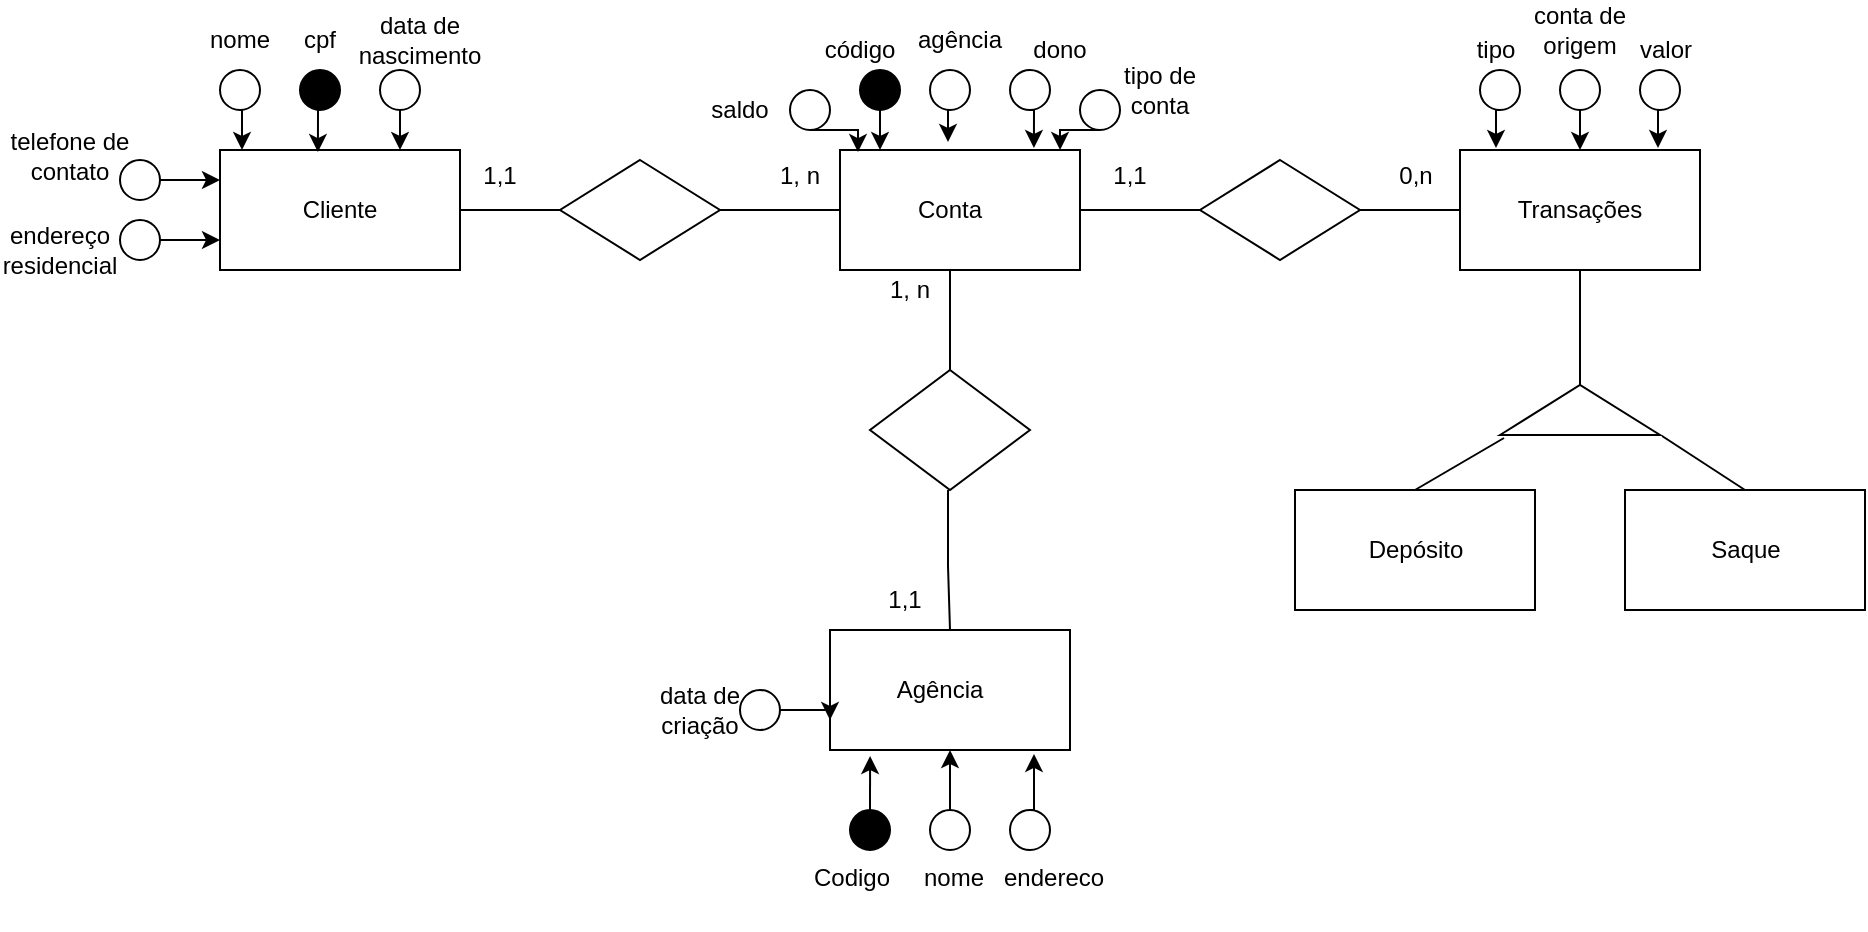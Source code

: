 <mxfile version="21.6.8" type="github">
  <diagram id="R2lEEEUBdFMjLlhIrx00" name="Page-1">
    <mxGraphModel dx="1374" dy="807" grid="1" gridSize="10" guides="1" tooltips="1" connect="1" arrows="1" fold="1" page="1" pageScale="1" pageWidth="850" pageHeight="1100" math="0" shadow="0" extFonts="Permanent Marker^https://fonts.googleapis.com/css?family=Permanent+Marker">
      <root>
        <mxCell id="0" />
        <mxCell id="1" parent="0" />
        <mxCell id="6z5IoTQNdgrAxRmlZ5fX-1" value="" style="rounded=0;whiteSpace=wrap;html=1;" vertex="1" parent="1">
          <mxGeometry x="120" y="250" width="120" height="60" as="geometry" />
        </mxCell>
        <mxCell id="6z5IoTQNdgrAxRmlZ5fX-2" value="Cliente" style="text;strokeColor=none;align=center;fillColor=none;html=1;verticalAlign=middle;whiteSpace=wrap;rounded=0;" vertex="1" parent="1">
          <mxGeometry x="150" y="265" width="60" height="30" as="geometry" />
        </mxCell>
        <mxCell id="6z5IoTQNdgrAxRmlZ5fX-3" value="" style="rounded=0;whiteSpace=wrap;html=1;" vertex="1" parent="1">
          <mxGeometry x="430" y="250" width="120" height="60" as="geometry" />
        </mxCell>
        <mxCell id="6z5IoTQNdgrAxRmlZ5fX-4" value="Conta" style="text;strokeColor=none;align=center;fillColor=none;html=1;verticalAlign=middle;whiteSpace=wrap;rounded=0;" vertex="1" parent="1">
          <mxGeometry x="455" y="265" width="60" height="30" as="geometry" />
        </mxCell>
        <mxCell id="6z5IoTQNdgrAxRmlZ5fX-5" value="" style="rhombus;whiteSpace=wrap;html=1;" vertex="1" parent="1">
          <mxGeometry x="290" y="255" width="80" height="50" as="geometry" />
        </mxCell>
        <mxCell id="6z5IoTQNdgrAxRmlZ5fX-14" value="1, n" style="text;strokeColor=none;align=center;fillColor=none;html=1;verticalAlign=middle;whiteSpace=wrap;rounded=0;" vertex="1" parent="1">
          <mxGeometry x="380" y="255" width="60" height="15" as="geometry" />
        </mxCell>
        <mxCell id="6z5IoTQNdgrAxRmlZ5fX-15" value="1,1" style="text;strokeColor=none;align=center;fillColor=none;html=1;verticalAlign=middle;whiteSpace=wrap;rounded=0;" vertex="1" parent="1">
          <mxGeometry x="230" y="255" width="60" height="15" as="geometry" />
        </mxCell>
        <mxCell id="6z5IoTQNdgrAxRmlZ5fX-16" value="" style="rounded=0;whiteSpace=wrap;html=1;" vertex="1" parent="1">
          <mxGeometry x="425" y="490" width="120" height="60" as="geometry" />
        </mxCell>
        <mxCell id="6z5IoTQNdgrAxRmlZ5fX-17" value="" style="rhombus;whiteSpace=wrap;html=1;" vertex="1" parent="1">
          <mxGeometry x="445" y="360" width="80" height="60" as="geometry" />
        </mxCell>
        <mxCell id="6z5IoTQNdgrAxRmlZ5fX-20" value="1,1" style="text;strokeColor=none;align=center;fillColor=none;html=1;verticalAlign=middle;whiteSpace=wrap;rounded=0;" vertex="1" parent="1">
          <mxGeometry x="440" y="460" width="45" height="30" as="geometry" />
        </mxCell>
        <mxCell id="6z5IoTQNdgrAxRmlZ5fX-21" value="1, n" style="text;strokeColor=none;align=center;fillColor=none;html=1;verticalAlign=middle;whiteSpace=wrap;rounded=0;" vertex="1" parent="1">
          <mxGeometry x="440" y="305" width="50" height="30" as="geometry" />
        </mxCell>
        <mxCell id="6z5IoTQNdgrAxRmlZ5fX-22" value="Agência" style="text;strokeColor=none;align=center;fillColor=none;html=1;verticalAlign=middle;whiteSpace=wrap;rounded=0;" vertex="1" parent="1">
          <mxGeometry x="450" y="505" width="60" height="30" as="geometry" />
        </mxCell>
        <mxCell id="6z5IoTQNdgrAxRmlZ5fX-23" value="" style="rhombus;whiteSpace=wrap;html=1;" vertex="1" parent="1">
          <mxGeometry x="610" y="255" width="80" height="50" as="geometry" />
        </mxCell>
        <mxCell id="6z5IoTQNdgrAxRmlZ5fX-24" value="" style="rounded=0;whiteSpace=wrap;html=1;" vertex="1" parent="1">
          <mxGeometry x="740" y="250" width="120" height="60" as="geometry" />
        </mxCell>
        <mxCell id="6z5IoTQNdgrAxRmlZ5fX-27" value="Transações" style="text;strokeColor=none;align=center;fillColor=none;html=1;verticalAlign=middle;whiteSpace=wrap;rounded=0;" vertex="1" parent="1">
          <mxGeometry x="770" y="265" width="60" height="30" as="geometry" />
        </mxCell>
        <mxCell id="6z5IoTQNdgrAxRmlZ5fX-28" value="" style="triangle;whiteSpace=wrap;html=1;rotation=-90;" vertex="1" parent="1">
          <mxGeometry x="787.5" y="340" width="25" height="80" as="geometry" />
        </mxCell>
        <mxCell id="6z5IoTQNdgrAxRmlZ5fX-30" value="" style="rounded=0;whiteSpace=wrap;html=1;" vertex="1" parent="1">
          <mxGeometry x="657.5" y="420" width="120" height="60" as="geometry" />
        </mxCell>
        <mxCell id="6z5IoTQNdgrAxRmlZ5fX-31" value="" style="rounded=0;whiteSpace=wrap;html=1;" vertex="1" parent="1">
          <mxGeometry x="822.5" y="420" width="120" height="60" as="geometry" />
        </mxCell>
        <mxCell id="6z5IoTQNdgrAxRmlZ5fX-41" style="edgeStyle=orthogonalEdgeStyle;rounded=0;orthogonalLoop=1;jettySize=auto;html=1;exitX=0.5;exitY=1;exitDx=0;exitDy=0;" edge="1" parent="1" source="6z5IoTQNdgrAxRmlZ5fX-34">
          <mxGeometry relative="1" as="geometry">
            <mxPoint x="131" y="250" as="targetPoint" />
          </mxGeometry>
        </mxCell>
        <mxCell id="6z5IoTQNdgrAxRmlZ5fX-34" value="" style="ellipse;whiteSpace=wrap;html=1;aspect=fixed;" vertex="1" parent="1">
          <mxGeometry x="120" y="210" width="20" height="20" as="geometry" />
        </mxCell>
        <mxCell id="6z5IoTQNdgrAxRmlZ5fX-42" style="edgeStyle=orthogonalEdgeStyle;rounded=0;orthogonalLoop=1;jettySize=auto;html=1;exitX=0.5;exitY=1;exitDx=0;exitDy=0;entryX=0.408;entryY=0.017;entryDx=0;entryDy=0;entryPerimeter=0;" edge="1" parent="1" source="6z5IoTQNdgrAxRmlZ5fX-35" target="6z5IoTQNdgrAxRmlZ5fX-1">
          <mxGeometry relative="1" as="geometry" />
        </mxCell>
        <mxCell id="6z5IoTQNdgrAxRmlZ5fX-35" value="" style="ellipse;whiteSpace=wrap;html=1;aspect=fixed;fillColor=#000000;" vertex="1" parent="1">
          <mxGeometry x="160" y="210" width="20" height="20" as="geometry" />
        </mxCell>
        <mxCell id="6z5IoTQNdgrAxRmlZ5fX-43" style="edgeStyle=orthogonalEdgeStyle;rounded=0;orthogonalLoop=1;jettySize=auto;html=1;exitX=0.5;exitY=1;exitDx=0;exitDy=0;entryX=0.75;entryY=0;entryDx=0;entryDy=0;" edge="1" parent="1" source="6z5IoTQNdgrAxRmlZ5fX-36" target="6z5IoTQNdgrAxRmlZ5fX-1">
          <mxGeometry relative="1" as="geometry" />
        </mxCell>
        <mxCell id="6z5IoTQNdgrAxRmlZ5fX-36" value="" style="ellipse;whiteSpace=wrap;html=1;aspect=fixed;" vertex="1" parent="1">
          <mxGeometry x="200" y="210" width="20" height="20" as="geometry" />
        </mxCell>
        <mxCell id="6z5IoTQNdgrAxRmlZ5fX-38" value="0,n" style="text;strokeColor=none;align=center;fillColor=none;html=1;verticalAlign=middle;whiteSpace=wrap;rounded=0;" vertex="1" parent="1">
          <mxGeometry x="687.5" y="255" width="60" height="15" as="geometry" />
        </mxCell>
        <mxCell id="6z5IoTQNdgrAxRmlZ5fX-39" value="1,1" style="text;strokeColor=none;align=center;fillColor=none;html=1;verticalAlign=middle;whiteSpace=wrap;rounded=0;" vertex="1" parent="1">
          <mxGeometry x="545" y="255" width="60" height="15" as="geometry" />
        </mxCell>
        <mxCell id="6z5IoTQNdgrAxRmlZ5fX-44" value="nome" style="text;strokeColor=none;align=center;fillColor=none;html=1;verticalAlign=middle;whiteSpace=wrap;rounded=0;" vertex="1" parent="1">
          <mxGeometry x="100" y="180" width="60" height="30" as="geometry" />
        </mxCell>
        <mxCell id="6z5IoTQNdgrAxRmlZ5fX-45" value="cpf" style="text;strokeColor=none;align=center;fillColor=none;html=1;verticalAlign=middle;whiteSpace=wrap;rounded=0;" vertex="1" parent="1">
          <mxGeometry x="140" y="180" width="60" height="30" as="geometry" />
        </mxCell>
        <mxCell id="6z5IoTQNdgrAxRmlZ5fX-46" value="data de&lt;br&gt;nascimento" style="text;strokeColor=none;align=center;fillColor=none;html=1;verticalAlign=middle;whiteSpace=wrap;rounded=0;" vertex="1" parent="1">
          <mxGeometry x="190" y="180" width="60" height="30" as="geometry" />
        </mxCell>
        <mxCell id="6z5IoTQNdgrAxRmlZ5fX-56" style="edgeStyle=orthogonalEdgeStyle;rounded=0;orthogonalLoop=1;jettySize=auto;html=1;exitX=0.5;exitY=1;exitDx=0;exitDy=0;" edge="1" parent="1" source="6z5IoTQNdgrAxRmlZ5fX-47">
          <mxGeometry relative="1" as="geometry">
            <mxPoint x="450" y="250" as="targetPoint" />
            <Array as="points">
              <mxPoint x="450" y="247" />
            </Array>
          </mxGeometry>
        </mxCell>
        <mxCell id="6z5IoTQNdgrAxRmlZ5fX-47" value="" style="ellipse;whiteSpace=wrap;html=1;aspect=fixed;fillColor=#000000;" vertex="1" parent="1">
          <mxGeometry x="440" y="210" width="20" height="20" as="geometry" />
        </mxCell>
        <mxCell id="6z5IoTQNdgrAxRmlZ5fX-50" style="edgeStyle=orthogonalEdgeStyle;rounded=0;orthogonalLoop=1;jettySize=auto;html=1;exitX=1;exitY=0.5;exitDx=0;exitDy=0;entryX=0;entryY=0.25;entryDx=0;entryDy=0;" edge="1" parent="1" source="6z5IoTQNdgrAxRmlZ5fX-48" target="6z5IoTQNdgrAxRmlZ5fX-1">
          <mxGeometry relative="1" as="geometry" />
        </mxCell>
        <mxCell id="6z5IoTQNdgrAxRmlZ5fX-48" value="" style="ellipse;whiteSpace=wrap;html=1;aspect=fixed;" vertex="1" parent="1">
          <mxGeometry x="70" y="255" width="20" height="20" as="geometry" />
        </mxCell>
        <mxCell id="6z5IoTQNdgrAxRmlZ5fX-51" style="edgeStyle=orthogonalEdgeStyle;rounded=0;orthogonalLoop=1;jettySize=auto;html=1;exitX=1;exitY=0.5;exitDx=0;exitDy=0;entryX=0;entryY=0.75;entryDx=0;entryDy=0;" edge="1" parent="1" source="6z5IoTQNdgrAxRmlZ5fX-49" target="6z5IoTQNdgrAxRmlZ5fX-1">
          <mxGeometry relative="1" as="geometry" />
        </mxCell>
        <mxCell id="6z5IoTQNdgrAxRmlZ5fX-49" value="" style="ellipse;whiteSpace=wrap;html=1;aspect=fixed;" vertex="1" parent="1">
          <mxGeometry x="70" y="285" width="20" height="20" as="geometry" />
        </mxCell>
        <mxCell id="6z5IoTQNdgrAxRmlZ5fX-52" value="telefone de contato" style="text;strokeColor=none;align=center;fillColor=none;html=1;verticalAlign=middle;whiteSpace=wrap;rounded=0;" vertex="1" parent="1">
          <mxGeometry x="10" y="240" width="70" height="25" as="geometry" />
        </mxCell>
        <mxCell id="6z5IoTQNdgrAxRmlZ5fX-53" value="endereço residencial" style="text;strokeColor=none;align=center;fillColor=none;html=1;verticalAlign=middle;whiteSpace=wrap;rounded=0;" vertex="1" parent="1">
          <mxGeometry x="10" y="285" width="60" height="30" as="geometry" />
        </mxCell>
        <mxCell id="6z5IoTQNdgrAxRmlZ5fX-57" style="edgeStyle=orthogonalEdgeStyle;rounded=0;orthogonalLoop=1;jettySize=auto;html=1;exitX=0.5;exitY=1;exitDx=0;exitDy=0;entryX=0.45;entryY=-0.067;entryDx=0;entryDy=0;entryPerimeter=0;" edge="1" parent="1" source="6z5IoTQNdgrAxRmlZ5fX-54" target="6z5IoTQNdgrAxRmlZ5fX-3">
          <mxGeometry relative="1" as="geometry" />
        </mxCell>
        <mxCell id="6z5IoTQNdgrAxRmlZ5fX-54" value="" style="ellipse;whiteSpace=wrap;html=1;aspect=fixed;" vertex="1" parent="1">
          <mxGeometry x="475" y="210" width="20" height="20" as="geometry" />
        </mxCell>
        <mxCell id="6z5IoTQNdgrAxRmlZ5fX-58" style="edgeStyle=orthogonalEdgeStyle;rounded=0;orthogonalLoop=1;jettySize=auto;html=1;exitX=0.5;exitY=1;exitDx=0;exitDy=0;entryX=0.808;entryY=-0.017;entryDx=0;entryDy=0;entryPerimeter=0;" edge="1" parent="1" source="6z5IoTQNdgrAxRmlZ5fX-55" target="6z5IoTQNdgrAxRmlZ5fX-3">
          <mxGeometry relative="1" as="geometry" />
        </mxCell>
        <mxCell id="6z5IoTQNdgrAxRmlZ5fX-55" value="" style="ellipse;whiteSpace=wrap;html=1;aspect=fixed;" vertex="1" parent="1">
          <mxGeometry x="515" y="210" width="20" height="20" as="geometry" />
        </mxCell>
        <mxCell id="6z5IoTQNdgrAxRmlZ5fX-59" value="código" style="text;strokeColor=none;align=center;fillColor=none;html=1;verticalAlign=middle;whiteSpace=wrap;rounded=0;" vertex="1" parent="1">
          <mxGeometry x="410" y="185" width="60" height="30" as="geometry" />
        </mxCell>
        <mxCell id="6z5IoTQNdgrAxRmlZ5fX-60" value="dono" style="text;strokeColor=none;align=center;fillColor=none;html=1;verticalAlign=middle;whiteSpace=wrap;rounded=0;" vertex="1" parent="1">
          <mxGeometry x="510" y="185" width="60" height="30" as="geometry" />
        </mxCell>
        <mxCell id="6z5IoTQNdgrAxRmlZ5fX-61" value="agência" style="text;strokeColor=none;align=center;fillColor=none;html=1;verticalAlign=middle;whiteSpace=wrap;rounded=0;" vertex="1" parent="1">
          <mxGeometry x="460" y="180" width="60" height="30" as="geometry" />
        </mxCell>
        <mxCell id="6z5IoTQNdgrAxRmlZ5fX-64" style="edgeStyle=orthogonalEdgeStyle;rounded=0;orthogonalLoop=1;jettySize=auto;html=1;exitX=0.5;exitY=1;exitDx=0;exitDy=0;" edge="1" parent="1" source="6z5IoTQNdgrAxRmlZ5fX-62">
          <mxGeometry relative="1" as="geometry">
            <mxPoint x="560" y="240" as="targetPoint" />
          </mxGeometry>
        </mxCell>
        <mxCell id="6z5IoTQNdgrAxRmlZ5fX-65" style="edgeStyle=orthogonalEdgeStyle;rounded=0;orthogonalLoop=1;jettySize=auto;html=1;exitX=0.5;exitY=1;exitDx=0;exitDy=0;entryX=0.917;entryY=0;entryDx=0;entryDy=0;entryPerimeter=0;" edge="1" parent="1" source="6z5IoTQNdgrAxRmlZ5fX-62" target="6z5IoTQNdgrAxRmlZ5fX-3">
          <mxGeometry relative="1" as="geometry" />
        </mxCell>
        <mxCell id="6z5IoTQNdgrAxRmlZ5fX-62" value="" style="ellipse;whiteSpace=wrap;html=1;aspect=fixed;" vertex="1" parent="1">
          <mxGeometry x="550" y="220" width="20" height="20" as="geometry" />
        </mxCell>
        <mxCell id="6z5IoTQNdgrAxRmlZ5fX-66" style="edgeStyle=orthogonalEdgeStyle;rounded=0;orthogonalLoop=1;jettySize=auto;html=1;exitX=0.5;exitY=1;exitDx=0;exitDy=0;entryX=0.075;entryY=0.017;entryDx=0;entryDy=0;entryPerimeter=0;" edge="1" parent="1" source="6z5IoTQNdgrAxRmlZ5fX-63" target="6z5IoTQNdgrAxRmlZ5fX-3">
          <mxGeometry relative="1" as="geometry" />
        </mxCell>
        <mxCell id="6z5IoTQNdgrAxRmlZ5fX-63" value="" style="ellipse;whiteSpace=wrap;html=1;aspect=fixed;" vertex="1" parent="1">
          <mxGeometry x="405" y="220" width="20" height="20" as="geometry" />
        </mxCell>
        <mxCell id="6z5IoTQNdgrAxRmlZ5fX-68" value="saldo" style="text;strokeColor=none;align=center;fillColor=none;html=1;verticalAlign=middle;whiteSpace=wrap;rounded=0;" vertex="1" parent="1">
          <mxGeometry x="350" y="215" width="60" height="30" as="geometry" />
        </mxCell>
        <mxCell id="6z5IoTQNdgrAxRmlZ5fX-69" value="tipo de conta" style="text;strokeColor=none;align=center;fillColor=none;html=1;verticalAlign=middle;whiteSpace=wrap;rounded=0;" vertex="1" parent="1">
          <mxGeometry x="560" y="205" width="60" height="30" as="geometry" />
        </mxCell>
        <mxCell id="6z5IoTQNdgrAxRmlZ5fX-77" style="edgeStyle=orthogonalEdgeStyle;rounded=0;orthogonalLoop=1;jettySize=auto;html=1;exitX=0.5;exitY=0;exitDx=0;exitDy=0;entryX=0.167;entryY=1.05;entryDx=0;entryDy=0;entryPerimeter=0;" edge="1" parent="1" source="6z5IoTQNdgrAxRmlZ5fX-70" target="6z5IoTQNdgrAxRmlZ5fX-16">
          <mxGeometry relative="1" as="geometry" />
        </mxCell>
        <mxCell id="6z5IoTQNdgrAxRmlZ5fX-70" value="" style="ellipse;whiteSpace=wrap;html=1;aspect=fixed;fillColor=#000000;" vertex="1" parent="1">
          <mxGeometry x="435" y="580" width="20" height="20" as="geometry" />
        </mxCell>
        <mxCell id="6z5IoTQNdgrAxRmlZ5fX-75" style="edgeStyle=orthogonalEdgeStyle;rounded=0;orthogonalLoop=1;jettySize=auto;html=1;exitX=0.5;exitY=0;exitDx=0;exitDy=0;entryX=0.5;entryY=1;entryDx=0;entryDy=0;" edge="1" parent="1" source="6z5IoTQNdgrAxRmlZ5fX-71" target="6z5IoTQNdgrAxRmlZ5fX-16">
          <mxGeometry relative="1" as="geometry" />
        </mxCell>
        <mxCell id="6z5IoTQNdgrAxRmlZ5fX-71" value="" style="ellipse;whiteSpace=wrap;html=1;aspect=fixed;" vertex="1" parent="1">
          <mxGeometry x="475" y="580" width="20" height="20" as="geometry" />
        </mxCell>
        <mxCell id="6z5IoTQNdgrAxRmlZ5fX-76" style="edgeStyle=orthogonalEdgeStyle;rounded=0;orthogonalLoop=1;jettySize=auto;html=1;exitX=0.5;exitY=0;exitDx=0;exitDy=0;entryX=0.85;entryY=1.033;entryDx=0;entryDy=0;entryPerimeter=0;" edge="1" parent="1" source="6z5IoTQNdgrAxRmlZ5fX-72" target="6z5IoTQNdgrAxRmlZ5fX-16">
          <mxGeometry relative="1" as="geometry" />
        </mxCell>
        <mxCell id="6z5IoTQNdgrAxRmlZ5fX-72" value="" style="ellipse;whiteSpace=wrap;html=1;aspect=fixed;" vertex="1" parent="1">
          <mxGeometry x="515" y="580" width="20" height="20" as="geometry" />
        </mxCell>
        <mxCell id="6z5IoTQNdgrAxRmlZ5fX-79" value="data de criação" style="text;strokeColor=none;align=center;fillColor=none;html=1;verticalAlign=middle;whiteSpace=wrap;rounded=0;" vertex="1" parent="1">
          <mxGeometry x="330" y="515" width="60" height="30" as="geometry" />
        </mxCell>
        <mxCell id="6z5IoTQNdgrAxRmlZ5fX-80" value="Codigo" style="text;whiteSpace=wrap;html=1;" vertex="1" parent="1">
          <mxGeometry x="415" y="600" width="50" height="40" as="geometry" />
        </mxCell>
        <mxCell id="6z5IoTQNdgrAxRmlZ5fX-81" value="endereco" style="text;whiteSpace=wrap;html=1;" vertex="1" parent="1">
          <mxGeometry x="510" y="600" width="60" height="40" as="geometry" />
        </mxCell>
        <mxCell id="6z5IoTQNdgrAxRmlZ5fX-82" value="nome" style="text;whiteSpace=wrap;html=1;" vertex="1" parent="1">
          <mxGeometry x="470" y="600" width="40" height="40" as="geometry" />
        </mxCell>
        <mxCell id="6z5IoTQNdgrAxRmlZ5fX-86" style="edgeStyle=orthogonalEdgeStyle;rounded=0;orthogonalLoop=1;jettySize=auto;html=1;exitX=1;exitY=0.5;exitDx=0;exitDy=0;entryX=0;entryY=0.75;entryDx=0;entryDy=0;" edge="1" parent="1" source="6z5IoTQNdgrAxRmlZ5fX-84" target="6z5IoTQNdgrAxRmlZ5fX-16">
          <mxGeometry relative="1" as="geometry" />
        </mxCell>
        <mxCell id="6z5IoTQNdgrAxRmlZ5fX-84" value="" style="ellipse;whiteSpace=wrap;html=1;aspect=fixed;" vertex="1" parent="1">
          <mxGeometry x="380" y="520" width="20" height="20" as="geometry" />
        </mxCell>
        <mxCell id="6z5IoTQNdgrAxRmlZ5fX-87" value="Depósito" style="text;strokeColor=none;align=center;fillColor=none;html=1;verticalAlign=middle;whiteSpace=wrap;rounded=0;" vertex="1" parent="1">
          <mxGeometry x="687.5" y="435" width="60" height="30" as="geometry" />
        </mxCell>
        <mxCell id="6z5IoTQNdgrAxRmlZ5fX-88" value="Saque" style="text;strokeColor=none;align=center;fillColor=none;html=1;verticalAlign=middle;whiteSpace=wrap;rounded=0;" vertex="1" parent="1">
          <mxGeometry x="852.5" y="435" width="60" height="30" as="geometry" />
        </mxCell>
        <mxCell id="6z5IoTQNdgrAxRmlZ5fX-92" style="edgeStyle=orthogonalEdgeStyle;rounded=0;orthogonalLoop=1;jettySize=auto;html=1;exitX=0.5;exitY=1;exitDx=0;exitDy=0;entryX=0.15;entryY=-0.017;entryDx=0;entryDy=0;entryPerimeter=0;" edge="1" parent="1" source="6z5IoTQNdgrAxRmlZ5fX-89" target="6z5IoTQNdgrAxRmlZ5fX-24">
          <mxGeometry relative="1" as="geometry" />
        </mxCell>
        <mxCell id="6z5IoTQNdgrAxRmlZ5fX-89" value="" style="ellipse;whiteSpace=wrap;html=1;aspect=fixed;" vertex="1" parent="1">
          <mxGeometry x="750" y="210" width="20" height="20" as="geometry" />
        </mxCell>
        <mxCell id="6z5IoTQNdgrAxRmlZ5fX-93" style="edgeStyle=orthogonalEdgeStyle;rounded=0;orthogonalLoop=1;jettySize=auto;html=1;exitX=0.5;exitY=1;exitDx=0;exitDy=0;entryX=0.5;entryY=0;entryDx=0;entryDy=0;" edge="1" parent="1" source="6z5IoTQNdgrAxRmlZ5fX-90" target="6z5IoTQNdgrAxRmlZ5fX-24">
          <mxGeometry relative="1" as="geometry" />
        </mxCell>
        <mxCell id="6z5IoTQNdgrAxRmlZ5fX-90" value="" style="ellipse;whiteSpace=wrap;html=1;aspect=fixed;" vertex="1" parent="1">
          <mxGeometry x="790" y="210" width="20" height="20" as="geometry" />
        </mxCell>
        <mxCell id="6z5IoTQNdgrAxRmlZ5fX-94" style="edgeStyle=orthogonalEdgeStyle;rounded=0;orthogonalLoop=1;jettySize=auto;html=1;exitX=0.5;exitY=1;exitDx=0;exitDy=0;entryX=0.825;entryY=-0.017;entryDx=0;entryDy=0;entryPerimeter=0;" edge="1" parent="1" source="6z5IoTQNdgrAxRmlZ5fX-91" target="6z5IoTQNdgrAxRmlZ5fX-24">
          <mxGeometry relative="1" as="geometry" />
        </mxCell>
        <mxCell id="6z5IoTQNdgrAxRmlZ5fX-91" value="" style="ellipse;whiteSpace=wrap;html=1;aspect=fixed;" vertex="1" parent="1">
          <mxGeometry x="830" y="210" width="20" height="20" as="geometry" />
        </mxCell>
        <mxCell id="6z5IoTQNdgrAxRmlZ5fX-95" value="tipo" style="text;strokeColor=none;align=center;fillColor=none;html=1;verticalAlign=middle;whiteSpace=wrap;rounded=0;" vertex="1" parent="1">
          <mxGeometry x="727.5" y="185" width="60" height="30" as="geometry" />
        </mxCell>
        <mxCell id="6z5IoTQNdgrAxRmlZ5fX-96" value="conta de origem" style="text;strokeColor=none;align=center;fillColor=none;html=1;verticalAlign=middle;whiteSpace=wrap;rounded=0;" vertex="1" parent="1">
          <mxGeometry x="770" y="175" width="60" height="30" as="geometry" />
        </mxCell>
        <mxCell id="6z5IoTQNdgrAxRmlZ5fX-97" value="valor" style="text;strokeColor=none;align=center;fillColor=none;html=1;verticalAlign=middle;whiteSpace=wrap;rounded=0;" vertex="1" parent="1">
          <mxGeometry x="812.5" y="185" width="60" height="30" as="geometry" />
        </mxCell>
        <mxCell id="6z5IoTQNdgrAxRmlZ5fX-102" value="" style="endArrow=none;html=1;rounded=0;entryX=0;entryY=0.5;entryDx=0;entryDy=0;exitX=1;exitY=0.5;exitDx=0;exitDy=0;" edge="1" parent="1" source="6z5IoTQNdgrAxRmlZ5fX-1" target="6z5IoTQNdgrAxRmlZ5fX-5">
          <mxGeometry width="50" height="50" relative="1" as="geometry">
            <mxPoint x="240" y="305" as="sourcePoint" />
            <mxPoint x="290" y="255" as="targetPoint" />
            <Array as="points" />
          </mxGeometry>
        </mxCell>
        <mxCell id="6z5IoTQNdgrAxRmlZ5fX-103" value="" style="endArrow=none;html=1;rounded=0;exitX=1;exitY=0.5;exitDx=0;exitDy=0;" edge="1" parent="1" source="6z5IoTQNdgrAxRmlZ5fX-5">
          <mxGeometry width="50" height="50" relative="1" as="geometry">
            <mxPoint x="390" y="280" as="sourcePoint" />
            <mxPoint x="430" y="280" as="targetPoint" />
            <Array as="points" />
          </mxGeometry>
        </mxCell>
        <mxCell id="6z5IoTQNdgrAxRmlZ5fX-104" value="" style="endArrow=none;html=1;rounded=0;exitX=1;exitY=0.5;exitDx=0;exitDy=0;" edge="1" parent="1" source="6z5IoTQNdgrAxRmlZ5fX-3">
          <mxGeometry width="50" height="50" relative="1" as="geometry">
            <mxPoint x="570" y="280" as="sourcePoint" />
            <mxPoint x="610" y="280" as="targetPoint" />
            <Array as="points" />
          </mxGeometry>
        </mxCell>
        <mxCell id="6z5IoTQNdgrAxRmlZ5fX-105" value="" style="endArrow=none;html=1;rounded=0;exitX=1;exitY=0.5;exitDx=0;exitDy=0;" edge="1" parent="1">
          <mxGeometry width="50" height="50" relative="1" as="geometry">
            <mxPoint x="730" y="280" as="sourcePoint" />
            <mxPoint x="740" y="280" as="targetPoint" />
            <Array as="points">
              <mxPoint x="690" y="280" />
            </Array>
          </mxGeometry>
        </mxCell>
        <mxCell id="6z5IoTQNdgrAxRmlZ5fX-106" value="" style="endArrow=none;html=1;rounded=0;entryX=0.5;entryY=1;entryDx=0;entryDy=0;exitX=1;exitY=0.5;exitDx=0;exitDy=0;" edge="1" parent="1" source="6z5IoTQNdgrAxRmlZ5fX-28" target="6z5IoTQNdgrAxRmlZ5fX-24">
          <mxGeometry width="50" height="50" relative="1" as="geometry">
            <mxPoint x="800" y="360" as="sourcePoint" />
            <mxPoint x="840" y="340" as="targetPoint" />
            <Array as="points" />
          </mxGeometry>
        </mxCell>
        <mxCell id="6z5IoTQNdgrAxRmlZ5fX-107" value="" style="endArrow=none;html=1;rounded=0;entryX=-0.06;entryY=0.025;entryDx=0;entryDy=0;exitX=0.5;exitY=0;exitDx=0;exitDy=0;entryPerimeter=0;" edge="1" parent="1" source="6z5IoTQNdgrAxRmlZ5fX-30" target="6z5IoTQNdgrAxRmlZ5fX-28">
          <mxGeometry width="50" height="50" relative="1" as="geometry">
            <mxPoint x="750" y="400" as="sourcePoint" />
            <mxPoint x="750" y="342" as="targetPoint" />
            <Array as="points" />
          </mxGeometry>
        </mxCell>
        <mxCell id="6z5IoTQNdgrAxRmlZ5fX-108" value="" style="endArrow=none;html=1;rounded=0;entryX=-0.02;entryY=1.013;entryDx=0;entryDy=0;exitX=0.5;exitY=0;exitDx=0;exitDy=0;entryPerimeter=0;" edge="1" parent="1" source="6z5IoTQNdgrAxRmlZ5fX-31" target="6z5IoTQNdgrAxRmlZ5fX-28">
          <mxGeometry width="50" height="50" relative="1" as="geometry">
            <mxPoint x="880" y="380" as="sourcePoint" />
            <mxPoint x="880" y="322" as="targetPoint" />
            <Array as="points" />
          </mxGeometry>
        </mxCell>
        <mxCell id="6z5IoTQNdgrAxRmlZ5fX-109" value="" style="endArrow=none;html=1;rounded=0;entryX=0.5;entryY=1;entryDx=0;entryDy=0;" edge="1" parent="1">
          <mxGeometry width="50" height="50" relative="1" as="geometry">
            <mxPoint x="485" y="360" as="sourcePoint" />
            <mxPoint x="485" y="310" as="targetPoint" />
            <Array as="points">
              <mxPoint x="485" y="338" />
            </Array>
          </mxGeometry>
        </mxCell>
        <mxCell id="6z5IoTQNdgrAxRmlZ5fX-110" value="" style="endArrow=none;html=1;rounded=0;entryX=0.5;entryY=1;entryDx=0;entryDy=0;exitX=1;exitY=1;exitDx=0;exitDy=0;" edge="1" parent="1" source="6z5IoTQNdgrAxRmlZ5fX-20">
          <mxGeometry width="50" height="50" relative="1" as="geometry">
            <mxPoint x="484" y="478" as="sourcePoint" />
            <mxPoint x="484" y="420" as="targetPoint" />
            <Array as="points">
              <mxPoint x="484" y="458" />
            </Array>
          </mxGeometry>
        </mxCell>
      </root>
    </mxGraphModel>
  </diagram>
</mxfile>
